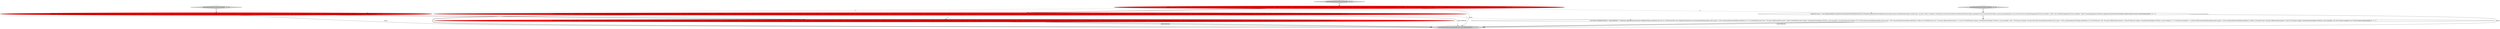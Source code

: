 digraph {
0 [style = filled, label = "assertExpectedResults(expectedResults,query)@@@5@@@['1', '1', '1']", fillcolor = lightgray, shape = ellipse image = "AAA0AAABBB1BBB"];
6 [style = filled, label = "testFullOnTopNFloatColumnAsString['0', '1', '0']", fillcolor = lightgray, shape = diamond image = "AAA0AAABBB2BBB"];
7 [style = filled, label = "List<Result<TopNResultValue>> expectedResults = Collections.singletonList(new Result<TopNResultValue>(DateTimes.of(\"2011-01-12T00:00:00.000Z\"),new TopNResultValue(Arrays.asList(ImmutableMap.builder().put(\"ql_alias\",\"1400\").put(QueryRunnerTestHelper.indexMetric,217725.41940800005D).put(\"rows\",279L).put(\"addRowsIndexConstant\",218005.41940800005D).put(\"uniques\",QueryRunnerTestHelper.UNIQUES_1).put(\"maxIndex\",1870.061029D).put(\"minIndex\",91.270553D).build(),ImmutableMap.builder().put(\"ql_alias\",\"1600\").put(QueryRunnerTestHelper.indexMetric,210865.67977600006D).put(\"rows\",279L).put(\"addRowsIndexConstant\",211145.67977600006D).put(\"uniques\",QueryRunnerTestHelper.UNIQUES_1).put(\"maxIndex\",1862.737933D).put(\"minIndex\",99.284525D).build(),ImmutableMap.builder().put(\"ql_alias\",\"1000\").put(QueryRunnerTestHelper.indexMetric,12270.807093D).put(\"rows\",93L).put(\"addRowsIndexConstant\",12364.807093D).put(\"uniques\",QueryRunnerTestHelper.UNIQUES_1).put(\"maxIndex\",277.273533D).put(\"minIndex\",71.315931D).build(),ImmutableMap.builder().put(\"ql_alias\",\"1200\").put(QueryRunnerTestHelper.indexMetric,12086.472791D).put(\"rows\",93L).put(\"addRowsIndexConstant\",12180.472791D).put(\"uniques\",QueryRunnerTestHelper.UNIQUES_1).put(\"maxIndex\",193.787574D).put(\"minIndex\",84.710523D).build()))))@@@4@@@['0', '0', '1']", fillcolor = white, shape = ellipse image = "AAA0AAABBB3BBB"];
2 [style = filled, label = "testFullOnTopNFloatColumnAsString['1', '0', '0']", fillcolor = lightgray, shape = diamond image = "AAA0AAABBB1BBB"];
5 [style = filled, label = "List<Result<TopNResultValue>> expectedResults = Collections.singletonList(new Result<>(DateTimes.of(\"2011-01-12T00:00:00.000Z\"),new TopNResultValue(Arrays.asList(ImmutableMap.builder().put(\"qf_alias\",\"14000.0\").put(QueryRunnerTestHelper.indexMetric,217725.41940800005D).put(\"rows\",279L).put(\"addRowsIndexConstant\",218005.41940800005D).put(\"uniques\",QueryRunnerTestHelper.UNIQUES_1).put(\"maxIndex\",1870.061029D).put(\"minIndex\",91.270553D).build(),ImmutableMap.builder().put(\"qf_alias\",\"16000.0\").put(QueryRunnerTestHelper.indexMetric,210865.67977600006D).put(\"rows\",279L).put(\"addRowsIndexConstant\",211145.67977600006D).put(\"uniques\",QueryRunnerTestHelper.UNIQUES_1).put(\"maxIndex\",1862.737933D).put(\"minIndex\",99.284525D).build(),ImmutableMap.builder().put(\"qf_alias\",\"10000.0\").put(QueryRunnerTestHelper.indexMetric,12270.807093D).put(\"rows\",93L).put(\"addRowsIndexConstant\",12364.807093D).put(\"uniques\",QueryRunnerTestHelper.UNIQUES_1).put(\"maxIndex\",277.273533D).put(\"minIndex\",71.315931D).build(),ImmutableMap.builder().put(\"qf_alias\",\"12000.0\").put(QueryRunnerTestHelper.indexMetric,12086.472791D).put(\"rows\",93L).put(\"addRowsIndexConstant\",12180.472791D).put(\"uniques\",QueryRunnerTestHelper.UNIQUES_1).put(\"maxIndex\",193.787574D).put(\"minIndex\",84.710523D).build()))))@@@4@@@['0', '1', '0']", fillcolor = red, shape = ellipse image = "AAA1AAABBB2BBB"];
8 [style = filled, label = "TopNQuery query = new TopNQueryBuilder().dataSource(QueryRunnerTestHelper.dataSource).granularity(QueryRunnerTestHelper.allGran).dimension(new DefaultDimensionSpec(\"qualityLong\",\"ql_alias\")).metric(\"maxIndex\").threshold(4).intervals(QueryRunnerTestHelper.fullOnIntervalSpec).aggregators(Lists.newArrayList(Iterables.concat(commonAggregators,Lists.newArrayList(new DoubleMaxAggregatorFactory(\"maxIndex\",\"index\"),new DoubleMinAggregatorFactory(\"minIndex\",\"index\"))))).postAggregators(Collections.singletonList(QueryRunnerTestHelper.addRowsIndexConstant)).build()@@@3@@@['0', '0', '1']", fillcolor = white, shape = ellipse image = "AAA0AAABBB3BBB"];
3 [style = filled, label = "TopNQuery query = new TopNQueryBuilder().dataSource(QueryRunnerTestHelper.dataSource).granularity(QueryRunnerTestHelper.allGran).dimension(new DefaultDimensionSpec(\"qualityFloat\",\"qf_alias\")).metric(\"maxIndex\").threshold(4).intervals(QueryRunnerTestHelper.fullOnIntervalSpec).aggregators(Lists.newArrayList(Iterables.concat(commonAggregators,Lists.newArrayList(new DoubleMaxAggregatorFactory(\"maxIndex\",\"index\"),new DoubleMinAggregatorFactory(\"minIndex\",\"index\"))))).postAggregators(Collections.singletonList(QueryRunnerTestHelper.addRowsIndexConstant)).build()@@@3@@@['1', '0', '0']", fillcolor = red, shape = ellipse image = "AAA1AAABBB1BBB"];
9 [style = filled, label = "testFullOnTopNLongColumnAsString['0', '0', '1']", fillcolor = lightgray, shape = diamond image = "AAA0AAABBB3BBB"];
4 [style = filled, label = "TopNQuery query = new TopNQueryBuilder().dataSource(QueryRunnerTestHelper.dataSource).granularity(QueryRunnerTestHelper.allGran).dimension(new DefaultDimensionSpec(\"qualityFloat\",\"qf_alias\")).metric(\"maxIndex\").threshold(4).intervals(QueryRunnerTestHelper.fullOnIntervalSpec).aggregators(Lists.newArrayList(Iterables.concat(commonAggregators,Lists.newArrayList(new DoubleMaxAggregatorFactory(\"maxIndex\",\"index\"),new DoubleMinAggregatorFactory(\"minIndex\",\"index\"))))).postAggregators(QueryRunnerTestHelper.addRowsIndexConstant).build()@@@3@@@['0', '1', '0']", fillcolor = red, shape = ellipse image = "AAA1AAABBB2BBB"];
1 [style = filled, label = "List<Result<TopNResultValue>> expectedResults = Collections.singletonList(new Result<TopNResultValue>(DateTimes.of(\"2011-01-12T00:00:00.000Z\"),new TopNResultValue(Arrays.asList(ImmutableMap.builder().put(\"qf_alias\",\"14000.0\").put(QueryRunnerTestHelper.indexMetric,217725.41940800005D).put(\"rows\",279L).put(\"addRowsIndexConstant\",218005.41940800005D).put(\"uniques\",QueryRunnerTestHelper.UNIQUES_1).put(\"maxIndex\",1870.061029D).put(\"minIndex\",91.270553D).build(),ImmutableMap.builder().put(\"qf_alias\",\"16000.0\").put(QueryRunnerTestHelper.indexMetric,210865.67977600006D).put(\"rows\",279L).put(\"addRowsIndexConstant\",211145.67977600006D).put(\"uniques\",QueryRunnerTestHelper.UNIQUES_1).put(\"maxIndex\",1862.737933D).put(\"minIndex\",99.284525D).build(),ImmutableMap.builder().put(\"qf_alias\",\"10000.0\").put(QueryRunnerTestHelper.indexMetric,12270.807093D).put(\"rows\",93L).put(\"addRowsIndexConstant\",12364.807093D).put(\"uniques\",QueryRunnerTestHelper.UNIQUES_1).put(\"maxIndex\",277.273533D).put(\"minIndex\",71.315931D).build(),ImmutableMap.builder().put(\"qf_alias\",\"12000.0\").put(QueryRunnerTestHelper.indexMetric,12086.472791D).put(\"rows\",93L).put(\"addRowsIndexConstant\",12180.472791D).put(\"uniques\",QueryRunnerTestHelper.UNIQUES_1).put(\"maxIndex\",193.787574D).put(\"minIndex\",84.710523D).build()))))@@@4@@@['1', '0', '0']", fillcolor = red, shape = ellipse image = "AAA1AAABBB1BBB"];
8->7 [style = bold, label=""];
3->8 [style = dashed, label="0"];
6->4 [style = bold, label=""];
4->0 [style = solid, label="query"];
7->0 [style = bold, label=""];
1->0 [style = bold, label=""];
1->0 [style = solid, label="expectedResults"];
1->5 [style = dashed, label="0"];
1->7 [style = dashed, label="0"];
5->0 [style = bold, label=""];
3->1 [style = bold, label=""];
9->8 [style = bold, label=""];
3->4 [style = dashed, label="0"];
4->5 [style = bold, label=""];
3->0 [style = solid, label="query"];
8->0 [style = solid, label="query"];
2->3 [style = bold, label=""];
5->0 [style = solid, label="expectedResults"];
7->0 [style = solid, label="expectedResults"];
}
